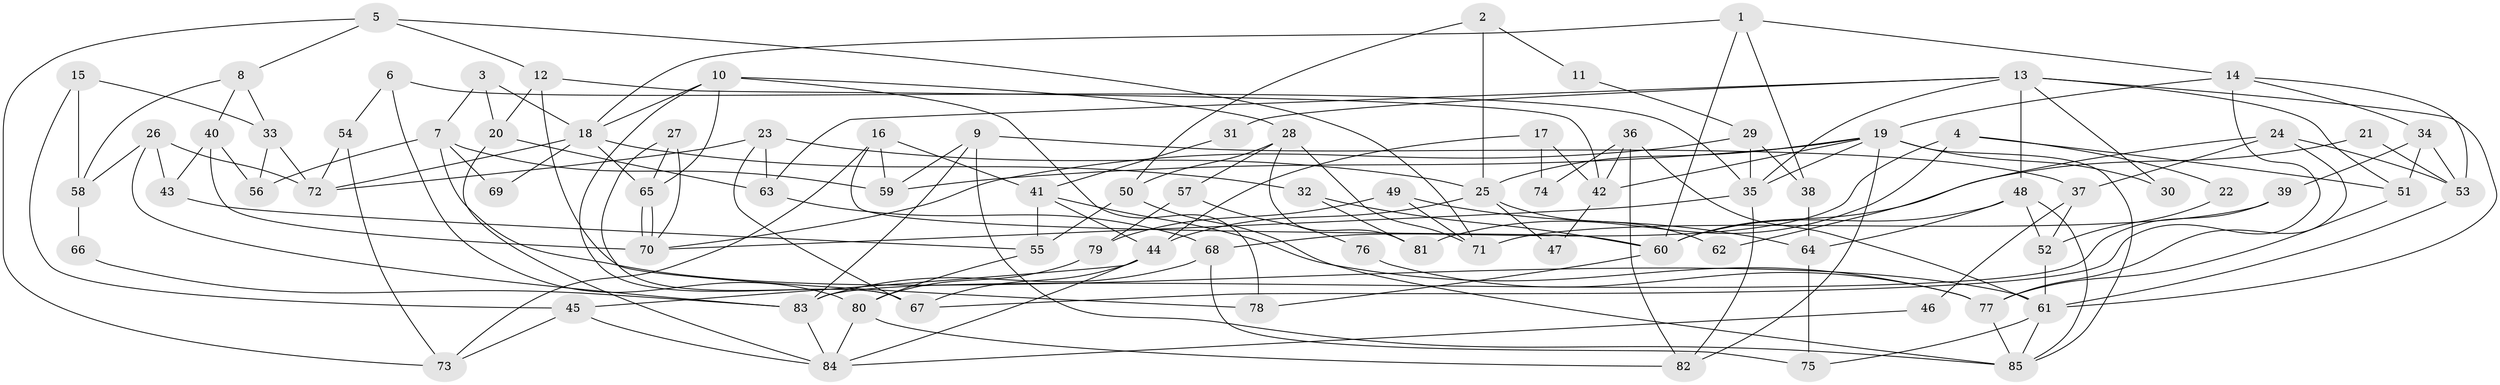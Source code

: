 // coarse degree distribution, {3: 0.09302325581395349, 4: 0.23255813953488372, 6: 0.18604651162790697, 5: 0.20930232558139536, 7: 0.16279069767441862, 8: 0.06976744186046512, 2: 0.023255813953488372, 10: 0.023255813953488372}
// Generated by graph-tools (version 1.1) at 2025/37/03/04/25 23:37:04]
// undirected, 85 vertices, 170 edges
graph export_dot {
  node [color=gray90,style=filled];
  1;
  2;
  3;
  4;
  5;
  6;
  7;
  8;
  9;
  10;
  11;
  12;
  13;
  14;
  15;
  16;
  17;
  18;
  19;
  20;
  21;
  22;
  23;
  24;
  25;
  26;
  27;
  28;
  29;
  30;
  31;
  32;
  33;
  34;
  35;
  36;
  37;
  38;
  39;
  40;
  41;
  42;
  43;
  44;
  45;
  46;
  47;
  48;
  49;
  50;
  51;
  52;
  53;
  54;
  55;
  56;
  57;
  58;
  59;
  60;
  61;
  62;
  63;
  64;
  65;
  66;
  67;
  68;
  69;
  70;
  71;
  72;
  73;
  74;
  75;
  76;
  77;
  78;
  79;
  80;
  81;
  82;
  83;
  84;
  85;
  1 -- 60;
  1 -- 14;
  1 -- 18;
  1 -- 38;
  2 -- 25;
  2 -- 50;
  2 -- 11;
  3 -- 18;
  3 -- 7;
  3 -- 20;
  4 -- 68;
  4 -- 81;
  4 -- 22;
  4 -- 51;
  5 -- 12;
  5 -- 73;
  5 -- 8;
  5 -- 71;
  6 -- 35;
  6 -- 80;
  6 -- 54;
  7 -- 61;
  7 -- 59;
  7 -- 56;
  7 -- 69;
  8 -- 33;
  8 -- 40;
  8 -- 58;
  9 -- 85;
  9 -- 83;
  9 -- 37;
  9 -- 59;
  10 -- 65;
  10 -- 18;
  10 -- 28;
  10 -- 67;
  10 -- 78;
  11 -- 29;
  12 -- 78;
  12 -- 42;
  12 -- 20;
  13 -- 48;
  13 -- 51;
  13 -- 30;
  13 -- 31;
  13 -- 35;
  13 -- 61;
  13 -- 63;
  14 -- 19;
  14 -- 53;
  14 -- 34;
  14 -- 67;
  15 -- 45;
  15 -- 33;
  15 -- 58;
  16 -- 59;
  16 -- 73;
  16 -- 41;
  16 -- 60;
  17 -- 44;
  17 -- 42;
  17 -- 74;
  18 -- 65;
  18 -- 32;
  18 -- 69;
  18 -- 72;
  19 -- 25;
  19 -- 82;
  19 -- 30;
  19 -- 35;
  19 -- 42;
  19 -- 59;
  19 -- 85;
  20 -- 63;
  20 -- 84;
  21 -- 53;
  21 -- 60;
  22 -- 52;
  23 -- 63;
  23 -- 67;
  23 -- 25;
  23 -- 72;
  24 -- 53;
  24 -- 37;
  24 -- 62;
  24 -- 77;
  25 -- 44;
  25 -- 47;
  25 -- 62;
  26 -- 72;
  26 -- 58;
  26 -- 43;
  26 -- 83;
  27 -- 67;
  27 -- 70;
  27 -- 65;
  28 -- 71;
  28 -- 50;
  28 -- 57;
  28 -- 81;
  29 -- 35;
  29 -- 70;
  29 -- 38;
  31 -- 41;
  32 -- 60;
  32 -- 81;
  33 -- 72;
  33 -- 56;
  34 -- 51;
  34 -- 39;
  34 -- 53;
  35 -- 70;
  35 -- 82;
  36 -- 61;
  36 -- 82;
  36 -- 42;
  36 -- 74;
  37 -- 52;
  37 -- 46;
  38 -- 64;
  39 -- 83;
  39 -- 71;
  40 -- 70;
  40 -- 43;
  40 -- 56;
  41 -- 55;
  41 -- 44;
  41 -- 77;
  42 -- 47;
  43 -- 55;
  44 -- 67;
  44 -- 45;
  44 -- 84;
  45 -- 84;
  45 -- 73;
  46 -- 84;
  48 -- 64;
  48 -- 85;
  48 -- 52;
  48 -- 60;
  49 -- 64;
  49 -- 71;
  49 -- 79;
  50 -- 85;
  50 -- 55;
  51 -- 77;
  52 -- 61;
  53 -- 61;
  54 -- 72;
  54 -- 73;
  55 -- 80;
  57 -- 79;
  57 -- 76;
  58 -- 66;
  60 -- 78;
  61 -- 85;
  61 -- 75;
  63 -- 68;
  64 -- 75;
  65 -- 70;
  65 -- 70;
  66 -- 83;
  68 -- 83;
  68 -- 75;
  76 -- 77;
  77 -- 85;
  79 -- 80;
  80 -- 84;
  80 -- 82;
  83 -- 84;
}
